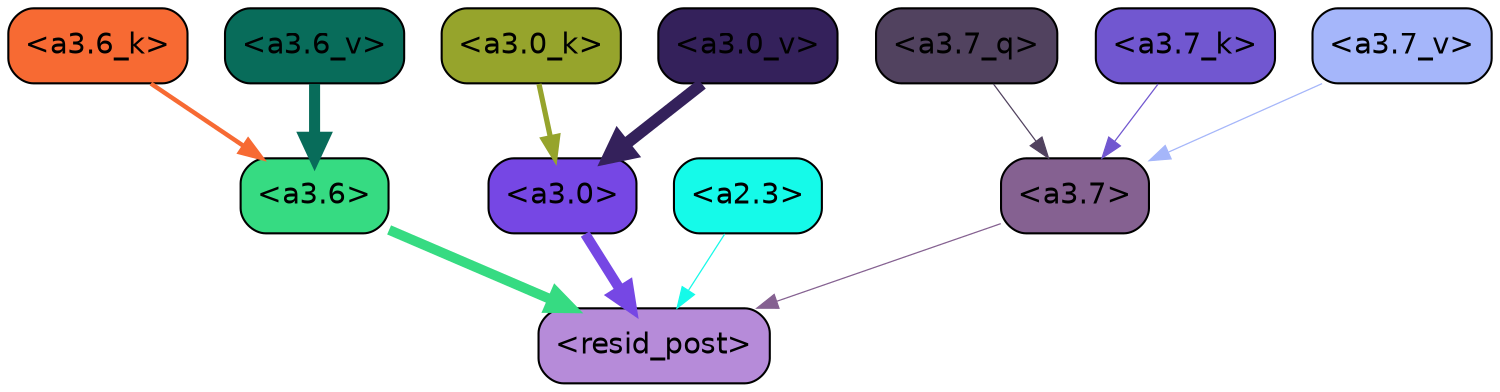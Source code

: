 strict digraph "" {
	graph [bgcolor=transparent,
		layout=dot,
		overlap=false,
		splines=true
	];
	"<a3.7>"	[color=black,
		fillcolor="#856191",
		fontname=Helvetica,
		shape=box,
		style="filled, rounded"];
	"<resid_post>"	[color=black,
		fillcolor="#b68bd9",
		fontname=Helvetica,
		shape=box,
		style="filled, rounded"];
	"<a3.7>" -> "<resid_post>"	[color="#856191",
		penwidth=0.6];
	"<a3.6>"	[color=black,
		fillcolor="#36db82",
		fontname=Helvetica,
		shape=box,
		style="filled, rounded"];
	"<a3.6>" -> "<resid_post>"	[color="#36db82",
		penwidth=4.753257989883423];
	"<a3.0>"	[color=black,
		fillcolor="#7647e4",
		fontname=Helvetica,
		shape=box,
		style="filled, rounded"];
	"<a3.0>" -> "<resid_post>"	[color="#7647e4",
		penwidth=4.90053927898407];
	"<a2.3>"	[color=black,
		fillcolor="#15fae9",
		fontname=Helvetica,
		shape=box,
		style="filled, rounded"];
	"<a2.3>" -> "<resid_post>"	[color="#15fae9",
		penwidth=0.6];
	"<a3.7_q>"	[color=black,
		fillcolor="#51425f",
		fontname=Helvetica,
		shape=box,
		style="filled, rounded"];
	"<a3.7_q>" -> "<a3.7>"	[color="#51425f",
		penwidth=0.6];
	"<a3.7_k>"	[color=black,
		fillcolor="#7157d0",
		fontname=Helvetica,
		shape=box,
		style="filled, rounded"];
	"<a3.7_k>" -> "<a3.7>"	[color="#7157d0",
		penwidth=0.6];
	"<a3.6_k>"	[color=black,
		fillcolor="#f76a33",
		fontname=Helvetica,
		shape=box,
		style="filled, rounded"];
	"<a3.6_k>" -> "<a3.6>"	[color="#f76a33",
		penwidth=2.13908451795578];
	"<a3.0_k>"	[color=black,
		fillcolor="#96a42c",
		fontname=Helvetica,
		shape=box,
		style="filled, rounded"];
	"<a3.0_k>" -> "<a3.0>"	[color="#96a42c",
		penwidth=2.520303964614868];
	"<a3.7_v>"	[color=black,
		fillcolor="#a5b6fa",
		fontname=Helvetica,
		shape=box,
		style="filled, rounded"];
	"<a3.7_v>" -> "<a3.7>"	[color="#a5b6fa",
		penwidth=0.6];
	"<a3.6_v>"	[color=black,
		fillcolor="#086c5a",
		fontname=Helvetica,
		shape=box,
		style="filled, rounded"];
	"<a3.6_v>" -> "<a3.6>"	[color="#086c5a",
		penwidth=5.297133803367615];
	"<a3.0_v>"	[color=black,
		fillcolor="#34215b",
		fontname=Helvetica,
		shape=box,
		style="filled, rounded"];
	"<a3.0_v>" -> "<a3.0>"	[color="#34215b",
		penwidth=5.680712580680847];
}
